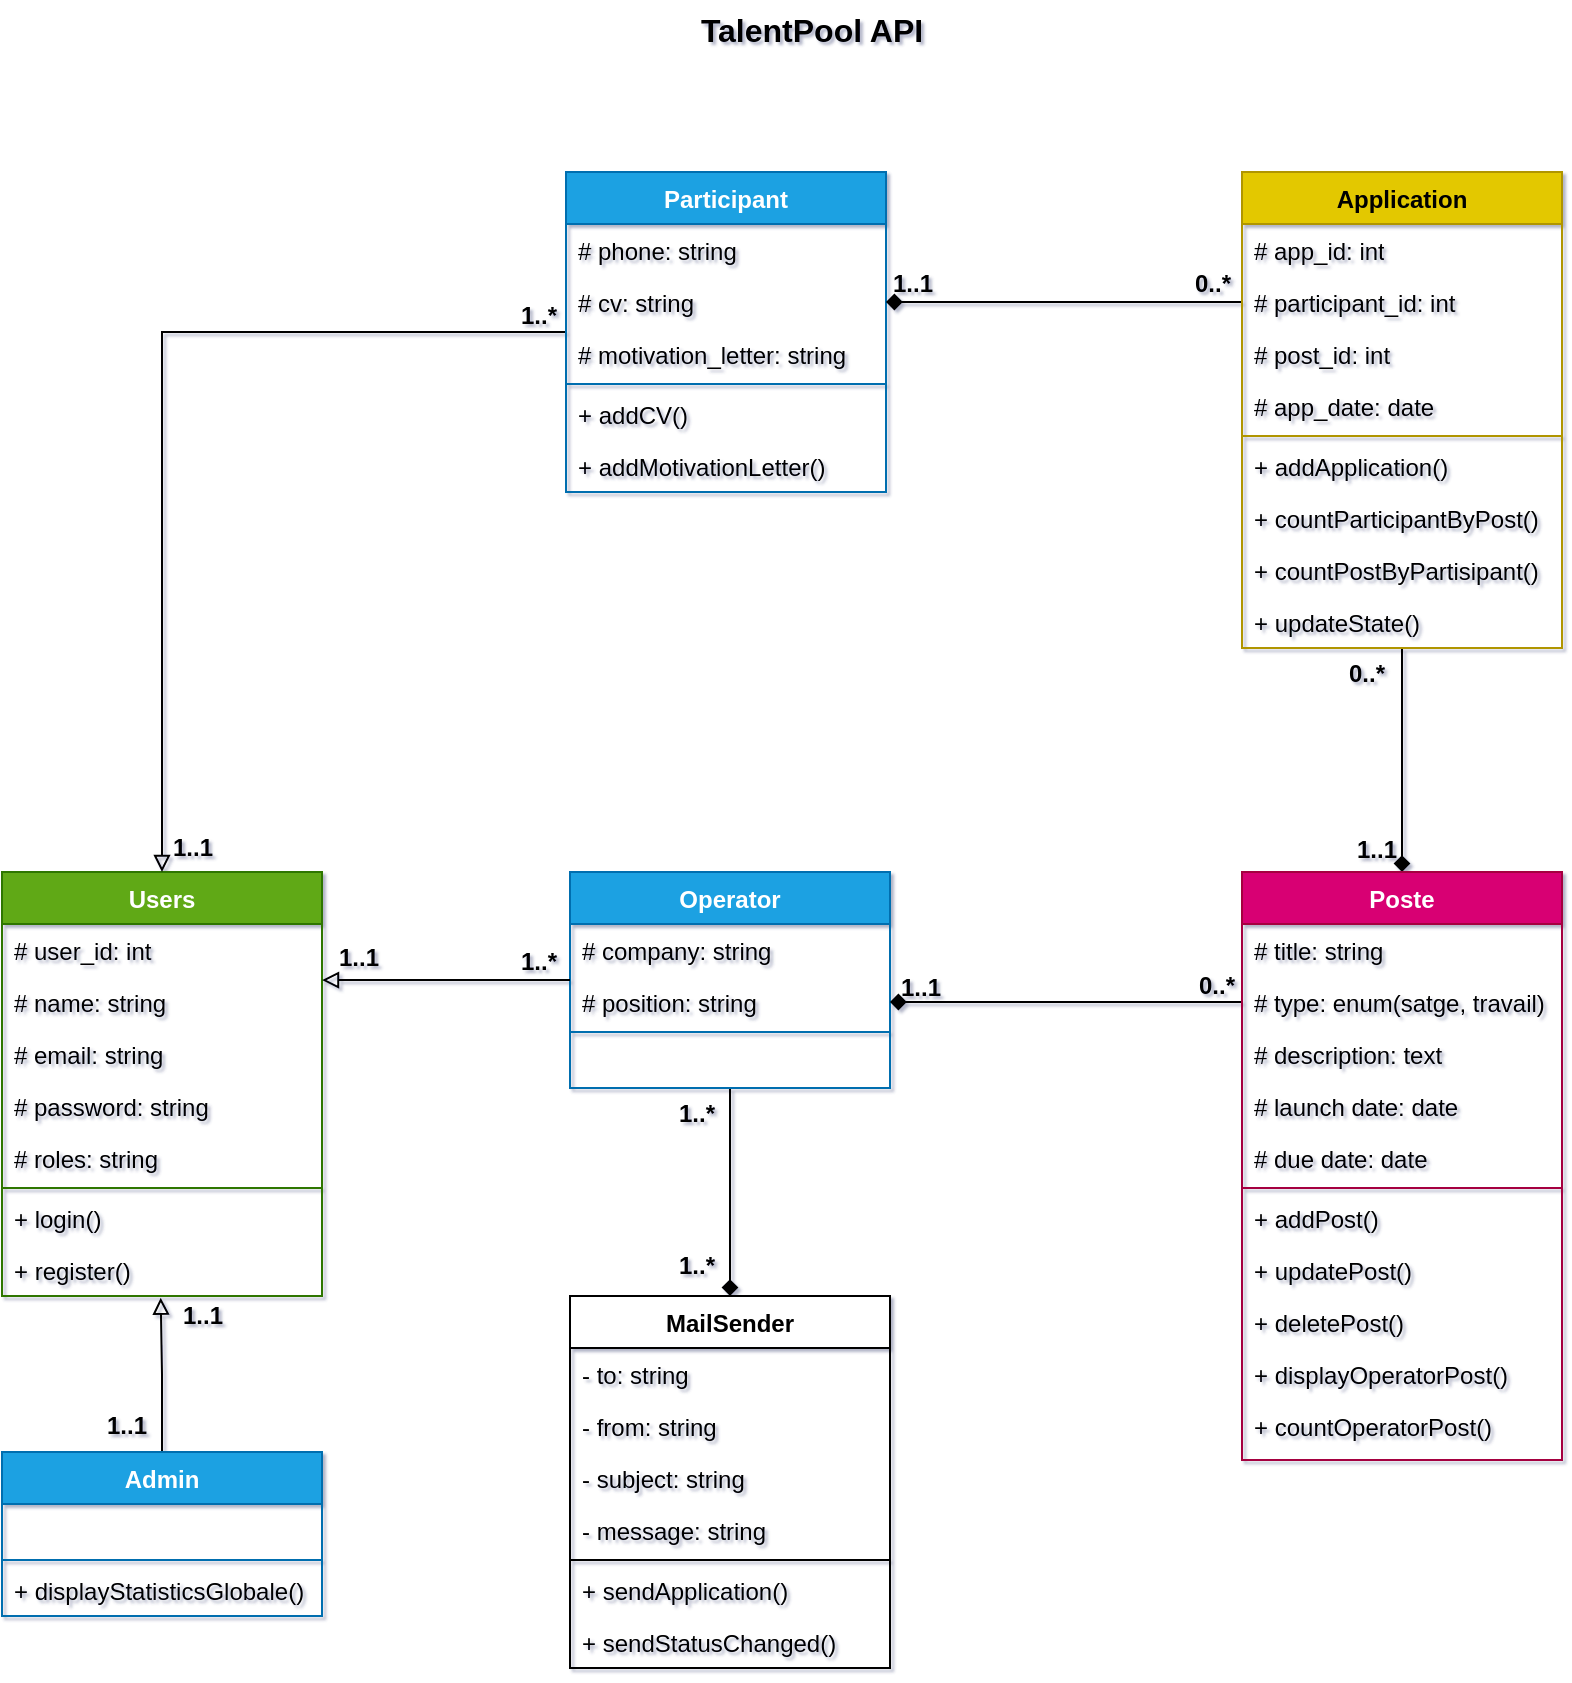 <mxfile version="26.1.1">
  <diagram name="Page-1" id="NzYArBOnvv9OktqxWD84">
    <mxGraphModel dx="2100" dy="1138" grid="1" gridSize="10" guides="1" tooltips="1" connect="1" arrows="1" fold="1" page="1" pageScale="1" pageWidth="827" pageHeight="1169" background="light-dark(#ffffff, #121212)" math="0" shadow="1">
      <root>
        <mxCell id="0" />
        <mxCell id="1" parent="0" />
        <mxCell id="cBfqM_mM9rVEx2Hju4G4-1" value="Users" style="swimlane;fontStyle=1;align=center;verticalAlign=top;childLayout=stackLayout;horizontal=1;startSize=26;horizontalStack=0;resizeParent=1;resizeParentMax=0;resizeLast=0;collapsible=1;marginBottom=0;whiteSpace=wrap;html=1;fillColor=#60a917;strokeColor=#2D7600;fontColor=#ffffff;" parent="1" vertex="1">
          <mxGeometry x="20" y="449" width="160" height="212" as="geometry" />
        </mxCell>
        <mxCell id="cBfqM_mM9rVEx2Hju4G4-2" value="# user_id: int" style="text;strokeColor=none;fillColor=none;align=left;verticalAlign=top;spacingLeft=4;spacingRight=4;overflow=hidden;rotatable=0;points=[[0,0.5],[1,0.5]];portConstraint=eastwest;whiteSpace=wrap;html=1;" parent="cBfqM_mM9rVEx2Hju4G4-1" vertex="1">
          <mxGeometry y="26" width="160" height="26" as="geometry" />
        </mxCell>
        <mxCell id="cBfqM_mM9rVEx2Hju4G4-6" value="# name: string" style="text;strokeColor=none;fillColor=none;align=left;verticalAlign=top;spacingLeft=4;spacingRight=4;overflow=hidden;rotatable=0;points=[[0,0.5],[1,0.5]];portConstraint=eastwest;whiteSpace=wrap;html=1;" parent="cBfqM_mM9rVEx2Hju4G4-1" vertex="1">
          <mxGeometry y="52" width="160" height="26" as="geometry" />
        </mxCell>
        <mxCell id="cBfqM_mM9rVEx2Hju4G4-9" value="# email: string" style="text;strokeColor=none;fillColor=none;align=left;verticalAlign=top;spacingLeft=4;spacingRight=4;overflow=hidden;rotatable=0;points=[[0,0.5],[1,0.5]];portConstraint=eastwest;whiteSpace=wrap;html=1;" parent="cBfqM_mM9rVEx2Hju4G4-1" vertex="1">
          <mxGeometry y="78" width="160" height="26" as="geometry" />
        </mxCell>
        <mxCell id="cBfqM_mM9rVEx2Hju4G4-8" value="# password: string" style="text;strokeColor=none;fillColor=none;align=left;verticalAlign=top;spacingLeft=4;spacingRight=4;overflow=hidden;rotatable=0;points=[[0,0.5],[1,0.5]];portConstraint=eastwest;whiteSpace=wrap;html=1;" parent="cBfqM_mM9rVEx2Hju4G4-1" vertex="1">
          <mxGeometry y="104" width="160" height="26" as="geometry" />
        </mxCell>
        <mxCell id="cBfqM_mM9rVEx2Hju4G4-7" value="# roles: string" style="text;strokeColor=none;fillColor=none;align=left;verticalAlign=top;spacingLeft=4;spacingRight=4;overflow=hidden;rotatable=0;points=[[0,0.5],[1,0.5]];portConstraint=eastwest;whiteSpace=wrap;html=1;" parent="cBfqM_mM9rVEx2Hju4G4-1" vertex="1">
          <mxGeometry y="130" width="160" height="26" as="geometry" />
        </mxCell>
        <mxCell id="cBfqM_mM9rVEx2Hju4G4-3" value="" style="line;strokeWidth=1;fillColor=none;align=left;verticalAlign=middle;spacingTop=-1;spacingLeft=3;spacingRight=3;rotatable=0;labelPosition=right;points=[];portConstraint=eastwest;strokeColor=inherit;" parent="cBfqM_mM9rVEx2Hju4G4-1" vertex="1">
          <mxGeometry y="156" width="160" height="4" as="geometry" />
        </mxCell>
        <mxCell id="cBfqM_mM9rVEx2Hju4G4-4" value="+ login()" style="text;strokeColor=none;fillColor=none;align=left;verticalAlign=top;spacingLeft=4;spacingRight=4;overflow=hidden;rotatable=0;points=[[0,0.5],[1,0.5]];portConstraint=eastwest;whiteSpace=wrap;html=1;" parent="cBfqM_mM9rVEx2Hju4G4-1" vertex="1">
          <mxGeometry y="160" width="160" height="26" as="geometry" />
        </mxCell>
        <mxCell id="cBfqM_mM9rVEx2Hju4G4-10" value="+ register()" style="text;strokeColor=none;fillColor=none;align=left;verticalAlign=top;spacingLeft=4;spacingRight=4;overflow=hidden;rotatable=0;points=[[0,0.5],[1,0.5]];portConstraint=eastwest;whiteSpace=wrap;html=1;" parent="cBfqM_mM9rVEx2Hju4G4-1" vertex="1">
          <mxGeometry y="186" width="160" height="26" as="geometry" />
        </mxCell>
        <mxCell id="cBfqM_mM9rVEx2Hju4G4-53" style="edgeStyle=orthogonalEdgeStyle;rounded=0;orthogonalLoop=1;jettySize=auto;html=1;entryX=0.5;entryY=0;entryDx=0;entryDy=0;endArrow=block;endFill=0;" parent="1" source="cBfqM_mM9rVEx2Hju4G4-12" target="cBfqM_mM9rVEx2Hju4G4-1" edge="1">
          <mxGeometry relative="1" as="geometry" />
        </mxCell>
        <mxCell id="cBfqM_mM9rVEx2Hju4G4-12" value="Participant" style="swimlane;fontStyle=1;align=center;verticalAlign=top;childLayout=stackLayout;horizontal=1;startSize=26;horizontalStack=0;resizeParent=1;resizeParentMax=0;resizeLast=0;collapsible=1;marginBottom=0;whiteSpace=wrap;html=1;fillColor=#1ba1e2;strokeColor=#006EAF;fontColor=#ffffff;" parent="1" vertex="1">
          <mxGeometry x="302" y="99" width="160" height="160" as="geometry" />
        </mxCell>
        <mxCell id="cBfqM_mM9rVEx2Hju4G4-13" value="# phone: string" style="text;strokeColor=none;fillColor=none;align=left;verticalAlign=top;spacingLeft=4;spacingRight=4;overflow=hidden;rotatable=0;points=[[0,0.5],[1,0.5]];portConstraint=eastwest;whiteSpace=wrap;html=1;" parent="cBfqM_mM9rVEx2Hju4G4-12" vertex="1">
          <mxGeometry y="26" width="160" height="26" as="geometry" />
        </mxCell>
        <mxCell id="cBfqM_mM9rVEx2Hju4G4-43" value="# cv: string" style="text;strokeColor=none;fillColor=none;align=left;verticalAlign=top;spacingLeft=4;spacingRight=4;overflow=hidden;rotatable=0;points=[[0,0.5],[1,0.5]];portConstraint=eastwest;whiteSpace=wrap;html=1;" parent="cBfqM_mM9rVEx2Hju4G4-12" vertex="1">
          <mxGeometry y="52" width="160" height="26" as="geometry" />
        </mxCell>
        <mxCell id="cBfqM_mM9rVEx2Hju4G4-44" value="# motivation_letter: string" style="text;strokeColor=none;fillColor=none;align=left;verticalAlign=top;spacingLeft=4;spacingRight=4;overflow=hidden;rotatable=0;points=[[0,0.5],[1,0.5]];portConstraint=eastwest;whiteSpace=wrap;html=1;" parent="cBfqM_mM9rVEx2Hju4G4-12" vertex="1">
          <mxGeometry y="78" width="160" height="26" as="geometry" />
        </mxCell>
        <mxCell id="cBfqM_mM9rVEx2Hju4G4-18" value="" style="line;strokeWidth=1;fillColor=none;align=left;verticalAlign=middle;spacingTop=-1;spacingLeft=3;spacingRight=3;rotatable=0;labelPosition=right;points=[];portConstraint=eastwest;strokeColor=inherit;" parent="cBfqM_mM9rVEx2Hju4G4-12" vertex="1">
          <mxGeometry y="104" width="160" height="4" as="geometry" />
        </mxCell>
        <mxCell id="cBfqM_mM9rVEx2Hju4G4-19" value="+ addCV()" style="text;strokeColor=none;fillColor=none;align=left;verticalAlign=top;spacingLeft=4;spacingRight=4;overflow=hidden;rotatable=0;points=[[0,0.5],[1,0.5]];portConstraint=eastwest;whiteSpace=wrap;html=1;" parent="cBfqM_mM9rVEx2Hju4G4-12" vertex="1">
          <mxGeometry y="108" width="160" height="26" as="geometry" />
        </mxCell>
        <mxCell id="cBfqM_mM9rVEx2Hju4G4-45" value="+ addMotivationLetter()" style="text;strokeColor=none;fillColor=none;align=left;verticalAlign=top;spacingLeft=4;spacingRight=4;overflow=hidden;rotatable=0;points=[[0,0.5],[1,0.5]];portConstraint=eastwest;whiteSpace=wrap;html=1;" parent="cBfqM_mM9rVEx2Hju4G4-12" vertex="1">
          <mxGeometry y="134" width="160" height="26" as="geometry" />
        </mxCell>
        <mxCell id="Qddzw27ckspqFfN6J97r-3" style="edgeStyle=orthogonalEdgeStyle;rounded=0;orthogonalLoop=1;jettySize=auto;html=1;entryX=0.5;entryY=0;entryDx=0;entryDy=0;endArrow=diamond;endFill=1;" parent="1" source="cBfqM_mM9rVEx2Hju4G4-21" target="cBfqM_mM9rVEx2Hju4G4-89" edge="1">
          <mxGeometry relative="1" as="geometry" />
        </mxCell>
        <mxCell id="cBfqM_mM9rVEx2Hju4G4-21" value="O&lt;span style=&quot;background-color: transparent; color: light-dark(rgb(255, 255, 255), rgb(18, 18, 18));&quot;&gt;perator&lt;/span&gt;" style="swimlane;fontStyle=1;align=center;verticalAlign=top;childLayout=stackLayout;horizontal=1;startSize=26;horizontalStack=0;resizeParent=1;resizeParentMax=0;resizeLast=0;collapsible=1;marginBottom=0;whiteSpace=wrap;html=1;fillColor=#1ba1e2;strokeColor=#006EAF;fontColor=#ffffff;" parent="1" vertex="1">
          <mxGeometry x="304" y="449" width="160" height="108" as="geometry" />
        </mxCell>
        <mxCell id="cBfqM_mM9rVEx2Hju4G4-22" value="# company: string" style="text;strokeColor=none;fillColor=none;align=left;verticalAlign=top;spacingLeft=4;spacingRight=4;overflow=hidden;rotatable=0;points=[[0,0.5],[1,0.5]];portConstraint=eastwest;whiteSpace=wrap;html=1;" parent="cBfqM_mM9rVEx2Hju4G4-21" vertex="1">
          <mxGeometry y="26" width="160" height="26" as="geometry" />
        </mxCell>
        <mxCell id="cBfqM_mM9rVEx2Hju4G4-23" value="# position: string" style="text;strokeColor=none;fillColor=none;align=left;verticalAlign=top;spacingLeft=4;spacingRight=4;overflow=hidden;rotatable=0;points=[[0,0.5],[1,0.5]];portConstraint=eastwest;whiteSpace=wrap;html=1;" parent="cBfqM_mM9rVEx2Hju4G4-21" vertex="1">
          <mxGeometry y="52" width="160" height="26" as="geometry" />
        </mxCell>
        <mxCell id="cBfqM_mM9rVEx2Hju4G4-27" value="" style="line;strokeWidth=1;fillColor=none;align=left;verticalAlign=middle;spacingTop=-1;spacingLeft=3;spacingRight=3;rotatable=0;labelPosition=right;points=[];portConstraint=eastwest;strokeColor=inherit;" parent="cBfqM_mM9rVEx2Hju4G4-21" vertex="1">
          <mxGeometry y="78" width="160" height="4" as="geometry" />
        </mxCell>
        <mxCell id="cBfqM_mM9rVEx2Hju4G4-29" value="&amp;nbsp;" style="text;strokeColor=none;fillColor=none;align=left;verticalAlign=top;spacingLeft=4;spacingRight=4;overflow=hidden;rotatable=0;points=[[0,0.5],[1,0.5]];portConstraint=eastwest;whiteSpace=wrap;html=1;" parent="cBfqM_mM9rVEx2Hju4G4-21" vertex="1">
          <mxGeometry y="82" width="160" height="26" as="geometry" />
        </mxCell>
        <mxCell id="cBfqM_mM9rVEx2Hju4G4-55" style="edgeStyle=orthogonalEdgeStyle;rounded=0;orthogonalLoop=1;jettySize=auto;html=1;entryX=0.496;entryY=1.033;entryDx=0;entryDy=0;entryPerimeter=0;endArrow=block;endFill=0;" parent="1" source="cBfqM_mM9rVEx2Hju4G4-30" target="cBfqM_mM9rVEx2Hju4G4-10" edge="1">
          <mxGeometry relative="1" as="geometry">
            <mxPoint x="100" y="669" as="targetPoint" />
          </mxGeometry>
        </mxCell>
        <mxCell id="cBfqM_mM9rVEx2Hju4G4-30" value="Admin" style="swimlane;fontStyle=1;align=center;verticalAlign=top;childLayout=stackLayout;horizontal=1;startSize=26;horizontalStack=0;resizeParent=1;resizeParentMax=0;resizeLast=0;collapsible=1;marginBottom=0;whiteSpace=wrap;html=1;fillColor=#1ba1e2;strokeColor=#006EAF;fontColor=#ffffff;" parent="1" vertex="1">
          <mxGeometry x="20" y="739" width="160" height="82" as="geometry" />
        </mxCell>
        <mxCell id="cBfqM_mM9rVEx2Hju4G4-32" value="&amp;nbsp;" style="text;strokeColor=none;fillColor=none;align=left;verticalAlign=top;spacingLeft=4;spacingRight=4;overflow=hidden;rotatable=0;points=[[0,0.5],[1,0.5]];portConstraint=eastwest;whiteSpace=wrap;html=1;" parent="cBfqM_mM9rVEx2Hju4G4-30" vertex="1">
          <mxGeometry y="26" width="160" height="26" as="geometry" />
        </mxCell>
        <mxCell id="cBfqM_mM9rVEx2Hju4G4-36" value="" style="line;strokeWidth=1;fillColor=none;align=left;verticalAlign=middle;spacingTop=-1;spacingLeft=3;spacingRight=3;rotatable=0;labelPosition=right;points=[];portConstraint=eastwest;strokeColor=inherit;" parent="cBfqM_mM9rVEx2Hju4G4-30" vertex="1">
          <mxGeometry y="52" width="160" height="4" as="geometry" />
        </mxCell>
        <mxCell id="cBfqM_mM9rVEx2Hju4G4-37" value="+ displayStatisticsGlobale()" style="text;strokeColor=none;fillColor=none;align=left;verticalAlign=top;spacingLeft=4;spacingRight=4;overflow=hidden;rotatable=0;points=[[0,0.5],[1,0.5]];portConstraint=eastwest;whiteSpace=wrap;html=1;" parent="cBfqM_mM9rVEx2Hju4G4-30" vertex="1">
          <mxGeometry y="56" width="160" height="26" as="geometry" />
        </mxCell>
        <mxCell id="cBfqM_mM9rVEx2Hju4G4-57" style="edgeStyle=orthogonalEdgeStyle;rounded=0;orthogonalLoop=1;jettySize=auto;html=1;entryX=1;entryY=0.5;entryDx=0;entryDy=0;endArrow=diamond;endFill=1;" parent="1" source="cBfqM_mM9rVEx2Hju4G4-46" target="cBfqM_mM9rVEx2Hju4G4-23" edge="1">
          <mxGeometry relative="1" as="geometry">
            <Array as="points">
              <mxPoint x="600" y="514" />
              <mxPoint x="600" y="514" />
            </Array>
          </mxGeometry>
        </mxCell>
        <mxCell id="cBfqM_mM9rVEx2Hju4G4-58" style="edgeStyle=orthogonalEdgeStyle;rounded=0;orthogonalLoop=1;jettySize=auto;html=1;entryX=1;entryY=0.5;entryDx=0;entryDy=0;endArrow=diamond;endFill=1;exitX=0;exitY=0.5;exitDx=0;exitDy=0;startFill=0;" parent="1" source="cBfqM_mM9rVEx2Hju4G4-71" target="cBfqM_mM9rVEx2Hju4G4-43" edge="1">
          <mxGeometry relative="1" as="geometry" />
        </mxCell>
        <mxCell id="cBfqM_mM9rVEx2Hju4G4-76" style="edgeStyle=orthogonalEdgeStyle;rounded=0;orthogonalLoop=1;jettySize=auto;html=1;endArrow=none;startFill=1;entryX=0.5;entryY=1;entryDx=0;entryDy=0;endFill=1;startArrow=diamond;" parent="1" source="cBfqM_mM9rVEx2Hju4G4-46" target="cBfqM_mM9rVEx2Hju4G4-69" edge="1">
          <mxGeometry relative="1" as="geometry">
            <mxPoint x="720" y="289" as="targetPoint" />
            <Array as="points" />
          </mxGeometry>
        </mxCell>
        <mxCell id="cBfqM_mM9rVEx2Hju4G4-46" value="Poste" style="swimlane;fontStyle=1;align=center;verticalAlign=top;childLayout=stackLayout;horizontal=1;startSize=26;horizontalStack=0;resizeParent=1;resizeParentMax=0;resizeLast=0;collapsible=1;marginBottom=0;whiteSpace=wrap;html=1;fillColor=#d80073;strokeColor=#A50040;fontColor=#ffffff;" parent="1" vertex="1">
          <mxGeometry x="640" y="449" width="160" height="294" as="geometry" />
        </mxCell>
        <mxCell id="cBfqM_mM9rVEx2Hju4G4-47" value="# title: string" style="text;strokeColor=none;fillColor=none;align=left;verticalAlign=top;spacingLeft=4;spacingRight=4;overflow=hidden;rotatable=0;points=[[0,0.5],[1,0.5]];portConstraint=eastwest;whiteSpace=wrap;html=1;" parent="cBfqM_mM9rVEx2Hju4G4-46" vertex="1">
          <mxGeometry y="26" width="160" height="26" as="geometry" />
        </mxCell>
        <mxCell id="cBfqM_mM9rVEx2Hju4G4-56" value="# type: enum(satge, travail)" style="text;strokeColor=none;fillColor=none;align=left;verticalAlign=top;spacingLeft=4;spacingRight=4;overflow=hidden;rotatable=0;points=[[0,0.5],[1,0.5]];portConstraint=eastwest;whiteSpace=wrap;html=1;" parent="cBfqM_mM9rVEx2Hju4G4-46" vertex="1">
          <mxGeometry y="52" width="160" height="26" as="geometry" />
        </mxCell>
        <mxCell id="cBfqM_mM9rVEx2Hju4G4-48" value="# description: text" style="text;strokeColor=none;fillColor=none;align=left;verticalAlign=top;spacingLeft=4;spacingRight=4;overflow=hidden;rotatable=0;points=[[0,0.5],[1,0.5]];portConstraint=eastwest;whiteSpace=wrap;html=1;" parent="cBfqM_mM9rVEx2Hju4G4-46" vertex="1">
          <mxGeometry y="78" width="160" height="26" as="geometry" />
        </mxCell>
        <mxCell id="cBfqM_mM9rVEx2Hju4G4-52" value="#&amp;nbsp;launch date: date" style="text;strokeColor=none;fillColor=none;align=left;verticalAlign=top;spacingLeft=4;spacingRight=4;overflow=hidden;rotatable=0;points=[[0,0.5],[1,0.5]];portConstraint=eastwest;whiteSpace=wrap;html=1;" parent="cBfqM_mM9rVEx2Hju4G4-46" vertex="1">
          <mxGeometry y="104" width="160" height="26" as="geometry" />
        </mxCell>
        <mxCell id="cBfqM_mM9rVEx2Hju4G4-51" value="#&amp;nbsp;due date: date" style="text;strokeColor=none;fillColor=none;align=left;verticalAlign=top;spacingLeft=4;spacingRight=4;overflow=hidden;rotatable=0;points=[[0,0.5],[1,0.5]];portConstraint=eastwest;whiteSpace=wrap;html=1;" parent="cBfqM_mM9rVEx2Hju4G4-46" vertex="1">
          <mxGeometry y="130" width="160" height="26" as="geometry" />
        </mxCell>
        <mxCell id="cBfqM_mM9rVEx2Hju4G4-49" value="" style="line;strokeWidth=1;fillColor=none;align=left;verticalAlign=middle;spacingTop=-1;spacingLeft=3;spacingRight=3;rotatable=0;labelPosition=right;points=[];portConstraint=eastwest;strokeColor=inherit;" parent="cBfqM_mM9rVEx2Hju4G4-46" vertex="1">
          <mxGeometry y="156" width="160" height="4" as="geometry" />
        </mxCell>
        <mxCell id="cBfqM_mM9rVEx2Hju4G4-50" value="+ addPost()" style="text;strokeColor=none;fillColor=none;align=left;verticalAlign=top;spacingLeft=4;spacingRight=4;overflow=hidden;rotatable=0;points=[[0,0.5],[1,0.5]];portConstraint=eastwest;whiteSpace=wrap;html=1;" parent="cBfqM_mM9rVEx2Hju4G4-46" vertex="1">
          <mxGeometry y="160" width="160" height="26" as="geometry" />
        </mxCell>
        <mxCell id="cBfqM_mM9rVEx2Hju4G4-80" value="+ updatePost()" style="text;strokeColor=none;fillColor=none;align=left;verticalAlign=top;spacingLeft=4;spacingRight=4;overflow=hidden;rotatable=0;points=[[0,0.5],[1,0.5]];portConstraint=eastwest;whiteSpace=wrap;html=1;" parent="cBfqM_mM9rVEx2Hju4G4-46" vertex="1">
          <mxGeometry y="186" width="160" height="26" as="geometry" />
        </mxCell>
        <mxCell id="cBfqM_mM9rVEx2Hju4G4-81" value="+ deletePost()" style="text;strokeColor=none;fillColor=none;align=left;verticalAlign=top;spacingLeft=4;spacingRight=4;overflow=hidden;rotatable=0;points=[[0,0.5],[1,0.5]];portConstraint=eastwest;whiteSpace=wrap;html=1;" parent="cBfqM_mM9rVEx2Hju4G4-46" vertex="1">
          <mxGeometry y="212" width="160" height="26" as="geometry" />
        </mxCell>
        <mxCell id="cBfqM_mM9rVEx2Hju4G4-82" value="+ displayOperatorPost()" style="text;strokeColor=none;fillColor=none;align=left;verticalAlign=top;spacingLeft=4;spacingRight=4;overflow=hidden;rotatable=0;points=[[0,0.5],[1,0.5]];portConstraint=eastwest;whiteSpace=wrap;html=1;" parent="cBfqM_mM9rVEx2Hju4G4-46" vertex="1">
          <mxGeometry y="238" width="160" height="26" as="geometry" />
        </mxCell>
        <mxCell id="cBfqM_mM9rVEx2Hju4G4-83" value="+ countOperatorPost()" style="text;strokeColor=none;fillColor=none;align=left;verticalAlign=top;spacingLeft=4;spacingRight=4;overflow=hidden;rotatable=0;points=[[0,0.5],[1,0.5]];portConstraint=eastwest;whiteSpace=wrap;html=1;" parent="cBfqM_mM9rVEx2Hju4G4-46" vertex="1">
          <mxGeometry y="264" width="160" height="30" as="geometry" />
        </mxCell>
        <mxCell id="cBfqM_mM9rVEx2Hju4G4-54" style="edgeStyle=orthogonalEdgeStyle;rounded=0;orthogonalLoop=1;jettySize=auto;html=1;entryX=1;entryY=0.078;entryDx=0;entryDy=0;entryPerimeter=0;endArrow=block;endFill=0;" parent="1" source="cBfqM_mM9rVEx2Hju4G4-21" target="cBfqM_mM9rVEx2Hju4G4-6" edge="1">
          <mxGeometry relative="1" as="geometry">
            <mxPoint x="220" y="499" as="targetPoint" />
          </mxGeometry>
        </mxCell>
        <mxCell id="cBfqM_mM9rVEx2Hju4G4-59" value="1..*" style="text;align=center;fontStyle=1;verticalAlign=middle;spacingLeft=3;spacingRight=3;strokeColor=none;rotatable=0;points=[[0,0.5],[1,0.5]];portConstraint=eastwest;html=1;" parent="1" vertex="1">
          <mxGeometry x="273" y="161" width="30" height="20" as="geometry" />
        </mxCell>
        <mxCell id="cBfqM_mM9rVEx2Hju4G4-60" value="1..1" style="text;align=center;fontStyle=1;verticalAlign=middle;spacingLeft=3;spacingRight=3;strokeColor=none;rotatable=0;points=[[0,0.5],[1,0.5]];portConstraint=eastwest;html=1;" parent="1" vertex="1">
          <mxGeometry x="100" y="427" width="30" height="20" as="geometry" />
        </mxCell>
        <mxCell id="cBfqM_mM9rVEx2Hju4G4-61" value="1..1" style="text;align=center;fontStyle=1;verticalAlign=middle;spacingLeft=3;spacingRight=3;strokeColor=none;rotatable=0;points=[[0,0.5],[1,0.5]];portConstraint=eastwest;html=1;" parent="1" vertex="1">
          <mxGeometry x="183" y="482" width="30" height="20" as="geometry" />
        </mxCell>
        <mxCell id="cBfqM_mM9rVEx2Hju4G4-62" value="1..1" style="text;align=center;fontStyle=1;verticalAlign=middle;spacingLeft=3;spacingRight=3;strokeColor=none;rotatable=0;points=[[0,0.5],[1,0.5]];portConstraint=eastwest;html=1;" parent="1" vertex="1">
          <mxGeometry x="105" y="661" width="30" height="20" as="geometry" />
        </mxCell>
        <mxCell id="cBfqM_mM9rVEx2Hju4G4-63" value="1..*" style="text;align=center;fontStyle=1;verticalAlign=middle;spacingLeft=3;spacingRight=3;strokeColor=none;rotatable=0;points=[[0,0.5],[1,0.5]];portConstraint=eastwest;html=1;" parent="1" vertex="1">
          <mxGeometry x="273" y="484" width="30" height="20" as="geometry" />
        </mxCell>
        <mxCell id="cBfqM_mM9rVEx2Hju4G4-64" value="1..1" style="text;align=center;fontStyle=1;verticalAlign=middle;spacingLeft=3;spacingRight=3;strokeColor=none;rotatable=0;points=[[0,0.5],[1,0.5]];portConstraint=eastwest;html=1;" parent="1" vertex="1">
          <mxGeometry x="67" y="716" width="30" height="20" as="geometry" />
        </mxCell>
        <mxCell id="cBfqM_mM9rVEx2Hju4G4-65" value="1..1" style="text;align=center;fontStyle=1;verticalAlign=middle;spacingLeft=3;spacingRight=3;strokeColor=none;rotatable=0;points=[[0,0.5],[1,0.5]];portConstraint=eastwest;html=1;" parent="1" vertex="1">
          <mxGeometry x="464" y="497" width="30" height="20" as="geometry" />
        </mxCell>
        <mxCell id="cBfqM_mM9rVEx2Hju4G4-66" value="0..*" style="text;align=center;fontStyle=1;verticalAlign=middle;spacingLeft=3;spacingRight=3;strokeColor=none;rotatable=0;points=[[0,0.5],[1,0.5]];portConstraint=eastwest;html=1;" parent="1" vertex="1">
          <mxGeometry x="612" y="496" width="30" height="20" as="geometry" />
        </mxCell>
        <mxCell id="cBfqM_mM9rVEx2Hju4G4-67" value="1..1" style="text;align=center;fontStyle=1;verticalAlign=middle;spacingLeft=3;spacingRight=3;strokeColor=none;rotatable=0;points=[[0,0.5],[1,0.5]];portConstraint=eastwest;html=1;" parent="1" vertex="1">
          <mxGeometry x="460" y="145" width="30" height="20" as="geometry" />
        </mxCell>
        <mxCell id="cBfqM_mM9rVEx2Hju4G4-68" value="1..1" style="text;align=center;fontStyle=1;verticalAlign=middle;spacingLeft=3;spacingRight=3;strokeColor=none;rotatable=0;points=[[0,0.5],[1,0.5]];portConstraint=eastwest;html=1;" parent="1" vertex="1">
          <mxGeometry x="692" y="428" width="30" height="20" as="geometry" />
        </mxCell>
        <mxCell id="cBfqM_mM9rVEx2Hju4G4-69" value="Application" style="swimlane;fontStyle=1;align=center;verticalAlign=top;childLayout=stackLayout;horizontal=1;startSize=26;horizontalStack=0;resizeParent=1;resizeParentMax=0;resizeLast=0;collapsible=1;marginBottom=0;whiteSpace=wrap;html=1;fillColor=#e3c800;strokeColor=#B09500;fontColor=#000000;" parent="1" vertex="1">
          <mxGeometry x="640" y="99" width="160" height="238" as="geometry" />
        </mxCell>
        <mxCell id="cBfqM_mM9rVEx2Hju4G4-70" value="# app_id: int" style="text;strokeColor=none;fillColor=none;align=left;verticalAlign=top;spacingLeft=4;spacingRight=4;overflow=hidden;rotatable=0;points=[[0,0.5],[1,0.5]];portConstraint=eastwest;whiteSpace=wrap;html=1;" parent="cBfqM_mM9rVEx2Hju4G4-69" vertex="1">
          <mxGeometry y="26" width="160" height="26" as="geometry" />
        </mxCell>
        <mxCell id="cBfqM_mM9rVEx2Hju4G4-71" value="# participant_id: int" style="text;strokeColor=none;fillColor=none;align=left;verticalAlign=top;spacingLeft=4;spacingRight=4;overflow=hidden;rotatable=0;points=[[0,0.5],[1,0.5]];portConstraint=eastwest;whiteSpace=wrap;html=1;" parent="cBfqM_mM9rVEx2Hju4G4-69" vertex="1">
          <mxGeometry y="52" width="160" height="26" as="geometry" />
        </mxCell>
        <mxCell id="cBfqM_mM9rVEx2Hju4G4-77" value="# post_id: int" style="text;strokeColor=none;fillColor=none;align=left;verticalAlign=top;spacingLeft=4;spacingRight=4;overflow=hidden;rotatable=0;points=[[0,0.5],[1,0.5]];portConstraint=eastwest;whiteSpace=wrap;html=1;" parent="cBfqM_mM9rVEx2Hju4G4-69" vertex="1">
          <mxGeometry y="78" width="160" height="26" as="geometry" />
        </mxCell>
        <mxCell id="cBfqM_mM9rVEx2Hju4G4-72" value="# app_date: date" style="text;strokeColor=none;fillColor=none;align=left;verticalAlign=top;spacingLeft=4;spacingRight=4;overflow=hidden;rotatable=0;points=[[0,0.5],[1,0.5]];portConstraint=eastwest;whiteSpace=wrap;html=1;" parent="cBfqM_mM9rVEx2Hju4G4-69" vertex="1">
          <mxGeometry y="104" width="160" height="26" as="geometry" />
        </mxCell>
        <mxCell id="cBfqM_mM9rVEx2Hju4G4-73" value="" style="line;strokeWidth=1;fillColor=none;align=left;verticalAlign=middle;spacingTop=-1;spacingLeft=3;spacingRight=3;rotatable=0;labelPosition=right;points=[];portConstraint=eastwest;strokeColor=inherit;" parent="cBfqM_mM9rVEx2Hju4G4-69" vertex="1">
          <mxGeometry y="130" width="160" height="4" as="geometry" />
        </mxCell>
        <mxCell id="cBfqM_mM9rVEx2Hju4G4-86" value="+ addApplication()" style="text;strokeColor=none;fillColor=none;align=left;verticalAlign=top;spacingLeft=4;spacingRight=4;overflow=hidden;rotatable=0;points=[[0,0.5],[1,0.5]];portConstraint=eastwest;whiteSpace=wrap;html=1;" parent="cBfqM_mM9rVEx2Hju4G4-69" vertex="1">
          <mxGeometry y="134" width="160" height="26" as="geometry" />
        </mxCell>
        <mxCell id="cBfqM_mM9rVEx2Hju4G4-74" value="+ countParticipantByPost()" style="text;strokeColor=none;fillColor=none;align=left;verticalAlign=top;spacingLeft=4;spacingRight=4;overflow=hidden;rotatable=0;points=[[0,0.5],[1,0.5]];portConstraint=eastwest;whiteSpace=wrap;html=1;" parent="cBfqM_mM9rVEx2Hju4G4-69" vertex="1">
          <mxGeometry y="160" width="160" height="26" as="geometry" />
        </mxCell>
        <mxCell id="cBfqM_mM9rVEx2Hju4G4-87" value="+ countPostByPartisipant()" style="text;strokeColor=none;fillColor=none;align=left;verticalAlign=top;spacingLeft=4;spacingRight=4;overflow=hidden;rotatable=0;points=[[0,0.5],[1,0.5]];portConstraint=eastwest;whiteSpace=wrap;html=1;" parent="cBfqM_mM9rVEx2Hju4G4-69" vertex="1">
          <mxGeometry y="186" width="160" height="26" as="geometry" />
        </mxCell>
        <mxCell id="cBfqM_mM9rVEx2Hju4G4-88" value="+ updateState()" style="text;strokeColor=none;fillColor=none;align=left;verticalAlign=top;spacingLeft=4;spacingRight=4;overflow=hidden;rotatable=0;points=[[0,0.5],[1,0.5]];portConstraint=eastwest;whiteSpace=wrap;html=1;" parent="cBfqM_mM9rVEx2Hju4G4-69" vertex="1">
          <mxGeometry y="212" width="160" height="26" as="geometry" />
        </mxCell>
        <mxCell id="cBfqM_mM9rVEx2Hju4G4-78" value="0..*" style="text;align=center;fontStyle=1;verticalAlign=middle;spacingLeft=3;spacingRight=3;strokeColor=none;rotatable=0;points=[[0,0.5],[1,0.5]];portConstraint=eastwest;html=1;" parent="1" vertex="1">
          <mxGeometry x="687" y="340" width="30" height="20" as="geometry" />
        </mxCell>
        <mxCell id="cBfqM_mM9rVEx2Hju4G4-79" value="0..*" style="text;align=center;fontStyle=1;verticalAlign=middle;spacingLeft=3;spacingRight=3;strokeColor=none;rotatable=0;points=[[0,0.5],[1,0.5]];portConstraint=eastwest;html=1;" parent="1" vertex="1">
          <mxGeometry x="610" y="145" width="30" height="20" as="geometry" />
        </mxCell>
        <mxCell id="cBfqM_mM9rVEx2Hju4G4-89" value="MailSender" style="swimlane;fontStyle=1;align=center;verticalAlign=top;childLayout=stackLayout;horizontal=1;startSize=26;horizontalStack=0;resizeParent=1;resizeParentMax=0;resizeLast=0;collapsible=1;marginBottom=0;whiteSpace=wrap;html=1;" parent="1" vertex="1">
          <mxGeometry x="304" y="661" width="160" height="186" as="geometry" />
        </mxCell>
        <mxCell id="cBfqM_mM9rVEx2Hju4G4-90" value="- to: string" style="text;strokeColor=none;fillColor=none;align=left;verticalAlign=top;spacingLeft=4;spacingRight=4;overflow=hidden;rotatable=0;points=[[0,0.5],[1,0.5]];portConstraint=eastwest;whiteSpace=wrap;html=1;" parent="cBfqM_mM9rVEx2Hju4G4-89" vertex="1">
          <mxGeometry y="26" width="160" height="26" as="geometry" />
        </mxCell>
        <mxCell id="Qddzw27ckspqFfN6J97r-1" value="- from: string" style="text;strokeColor=none;fillColor=none;align=left;verticalAlign=top;spacingLeft=4;spacingRight=4;overflow=hidden;rotatable=0;points=[[0,0.5],[1,0.5]];portConstraint=eastwest;whiteSpace=wrap;html=1;" parent="cBfqM_mM9rVEx2Hju4G4-89" vertex="1">
          <mxGeometry y="52" width="160" height="26" as="geometry" />
        </mxCell>
        <mxCell id="Qddzw27ckspqFfN6J97r-4" value="- subject: string" style="text;strokeColor=none;fillColor=none;align=left;verticalAlign=top;spacingLeft=4;spacingRight=4;overflow=hidden;rotatable=0;points=[[0,0.5],[1,0.5]];portConstraint=eastwest;whiteSpace=wrap;html=1;" parent="cBfqM_mM9rVEx2Hju4G4-89" vertex="1">
          <mxGeometry y="78" width="160" height="26" as="geometry" />
        </mxCell>
        <mxCell id="Qddzw27ckspqFfN6J97r-5" value="- message: string" style="text;strokeColor=none;fillColor=none;align=left;verticalAlign=top;spacingLeft=4;spacingRight=4;overflow=hidden;rotatable=0;points=[[0,0.5],[1,0.5]];portConstraint=eastwest;whiteSpace=wrap;html=1;" parent="cBfqM_mM9rVEx2Hju4G4-89" vertex="1">
          <mxGeometry y="104" width="160" height="26" as="geometry" />
        </mxCell>
        <mxCell id="cBfqM_mM9rVEx2Hju4G4-91" value="" style="line;strokeWidth=1;fillColor=none;align=left;verticalAlign=middle;spacingTop=-1;spacingLeft=3;spacingRight=3;rotatable=0;labelPosition=right;points=[];portConstraint=eastwest;strokeColor=inherit;" parent="cBfqM_mM9rVEx2Hju4G4-89" vertex="1">
          <mxGeometry y="130" width="160" height="4" as="geometry" />
        </mxCell>
        <mxCell id="cBfqM_mM9rVEx2Hju4G4-92" value="+ sendApplication()" style="text;strokeColor=none;fillColor=none;align=left;verticalAlign=top;spacingLeft=4;spacingRight=4;overflow=hidden;rotatable=0;points=[[0,0.5],[1,0.5]];portConstraint=eastwest;whiteSpace=wrap;html=1;" parent="cBfqM_mM9rVEx2Hju4G4-89" vertex="1">
          <mxGeometry y="134" width="160" height="26" as="geometry" />
        </mxCell>
        <mxCell id="Qddzw27ckspqFfN6J97r-2" value="+ sendStatusChanged()" style="text;strokeColor=none;fillColor=none;align=left;verticalAlign=top;spacingLeft=4;spacingRight=4;overflow=hidden;rotatable=0;points=[[0,0.5],[1,0.5]];portConstraint=eastwest;whiteSpace=wrap;html=1;" parent="cBfqM_mM9rVEx2Hju4G4-89" vertex="1">
          <mxGeometry y="160" width="160" height="26" as="geometry" />
        </mxCell>
        <mxCell id="f6jDghCWd7FK_E1BRzRR-1" value="TalentPool API" style="text;html=1;align=center;verticalAlign=middle;whiteSpace=wrap;rounded=0;fontSize=16;fontStyle=1" vertex="1" parent="1">
          <mxGeometry x="360" y="13" width="130" height="30" as="geometry" />
        </mxCell>
        <mxCell id="f6jDghCWd7FK_E1BRzRR-2" value="1..*" style="text;align=center;fontStyle=1;verticalAlign=middle;spacingLeft=3;spacingRight=3;strokeColor=none;rotatable=0;points=[[0,0.5],[1,0.5]];portConstraint=eastwest;html=1;" vertex="1" parent="1">
          <mxGeometry x="352" y="560" width="30" height="20" as="geometry" />
        </mxCell>
        <mxCell id="f6jDghCWd7FK_E1BRzRR-3" value="1..*" style="text;align=center;fontStyle=1;verticalAlign=middle;spacingLeft=3;spacingRight=3;strokeColor=none;rotatable=0;points=[[0,0.5],[1,0.5]];portConstraint=eastwest;html=1;" vertex="1" parent="1">
          <mxGeometry x="352" y="636" width="30" height="20" as="geometry" />
        </mxCell>
      </root>
    </mxGraphModel>
  </diagram>
</mxfile>
